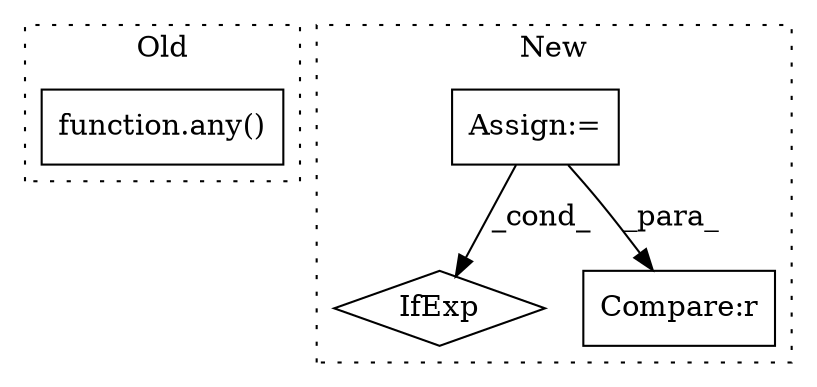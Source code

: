 digraph G {
subgraph cluster0 {
1 [label="function.any()" a="75" s="3319,3367" l="4,1" shape="box"];
label = "Old";
style="dotted";
}
subgraph cluster1 {
2 [label="IfExp" a="51" s="3943,3968" l="4,6" shape="diamond"];
3 [label="Assign:=" a="68" s="3440" l="3" shape="box"];
4 [label="Compare:r" a="40" s="3473" l="21" shape="box"];
label = "New";
style="dotted";
}
3 -> 4 [label="_para_"];
3 -> 2 [label="_cond_"];
}